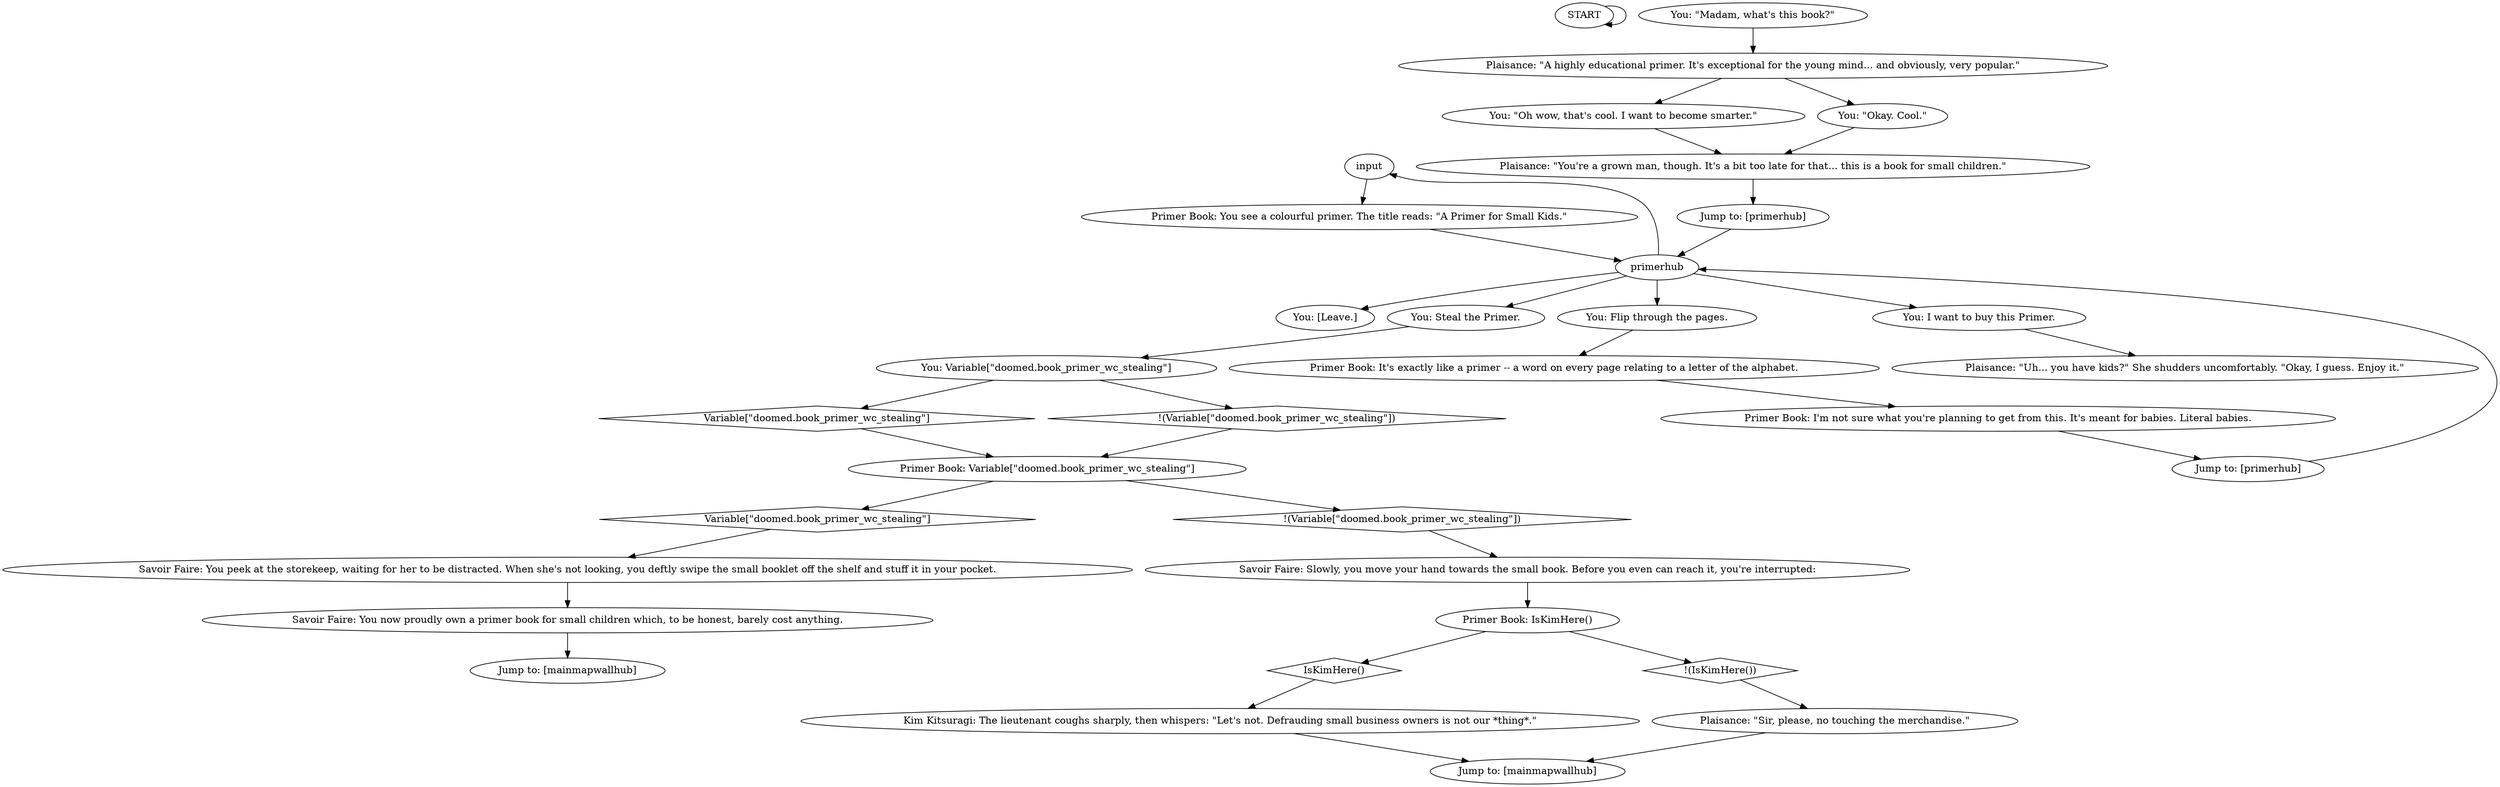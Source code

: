 # BOOKSTORE / PRIMERBOOK
# A primer-book (quest item for Arx)
# ==================================================
digraph G {
	  0 [label="START"];
	  1 [label="input"];
	  2 [label="You: \"Madam, what's this book?\""];
	  3 [label="Plaisance: \"A highly educational primer. It's exceptional for the young mind... and obviously, very popular.\""];
	  4 [label="Plaisance: \"You're a grown man, though. It's a bit too late for that... this is a book for small children.\""];
	  5 [label="Savoir Faire: You now proudly own a primer book for small children which, to be honest, barely cost anything."];
	  6 [label="Primer Book: It's exactly like a primer -- a word on every page relating to a letter of the alphabet."];
	  7 [label="You: \"Oh wow, that's cool. I want to become smarter.\""];
	  8 [label="Primer Book: IsKimHere()"];
	  9 [label="IsKimHere()", shape=diamond];
	  10 [label="!(IsKimHere())", shape=diamond];
	  11 [label="You: \"Okay. Cool.\""];
	  12 [label="Plaisance: \"Uh... you have kids?\" She shudders uncomfortably. \"Okay, I guess. Enjoy it.\""];
	  13 [label="Primer Book: I'm not sure what you're planning to get from this. It's meant for babies. Literal babies."];
	  14 [label="Jump to: [primerhub]"];
	  15 [label="Savoir Faire: Slowly, you move your hand towards the small book. Before you even can reach it, you're interrupted:"];
	  16 [label="Jump to: [mainmapwallhub]"];
	  17 [label="Primer Book: Variable[\"doomed.book_primer_wc_stealing\"]"];
	  18 [label="Variable[\"doomed.book_primer_wc_stealing\"]", shape=diamond];
	  19 [label="!(Variable[\"doomed.book_primer_wc_stealing\"])", shape=diamond];
	  20 [label="Plaisance: \"Sir, please, no touching the merchandise.\""];
	  21 [label="You: [Leave.]"];
	  22 [label="primerhub"];
	  23 [label="Savoir Faire: You peek at the storekeep, waiting for her to be distracted. When she's not looking, you deftly swipe the small booklet off the shelf and stuff it in your pocket."];
	  24 [label="Primer Book: You see a colourful primer. The title reads: \"A Primer for Small Kids.\""];
	  25 [label="You: Steal the Primer."];
	  26 [label="You: Variable[\"doomed.book_primer_wc_stealing\"]"];
	  27 [label="Variable[\"doomed.book_primer_wc_stealing\"]", shape=diamond];
	  28 [label="!(Variable[\"doomed.book_primer_wc_stealing\"])", shape=diamond];
	  29 [label="Kim Kitsuragi: The lieutenant coughs sharply, then whispers: \"Let's not. Defrauding small business owners is not our *thing*.\""];
	  30 [label="You: Flip through the pages."];
	  31 [label="You: I want to buy this Primer."];
	  32 [label="Jump to: [primerhub]"];
	  33 [label="Jump to: [mainmapwallhub]"];
	  0 -> 0
	  1 -> 24
	  2 -> 3
	  3 -> 11
	  3 -> 7
	  4 -> 14
	  5 -> 16
	  6 -> 13
	  7 -> 4
	  8 -> 9
	  8 -> 10
	  9 -> 29
	  10 -> 20
	  11 -> 4
	  13 -> 32
	  14 -> 22
	  15 -> 8
	  17 -> 18
	  17 -> 19
	  18 -> 23
	  19 -> 15
	  20 -> 33
	  22 -> 1
	  22 -> 21
	  22 -> 25
	  22 -> 30
	  22 -> 31
	  23 -> 5
	  24 -> 22
	  25 -> 26
	  26 -> 27
	  26 -> 28
	  27 -> 17
	  28 -> 17
	  29 -> 33
	  30 -> 6
	  31 -> 12
	  32 -> 22
}


